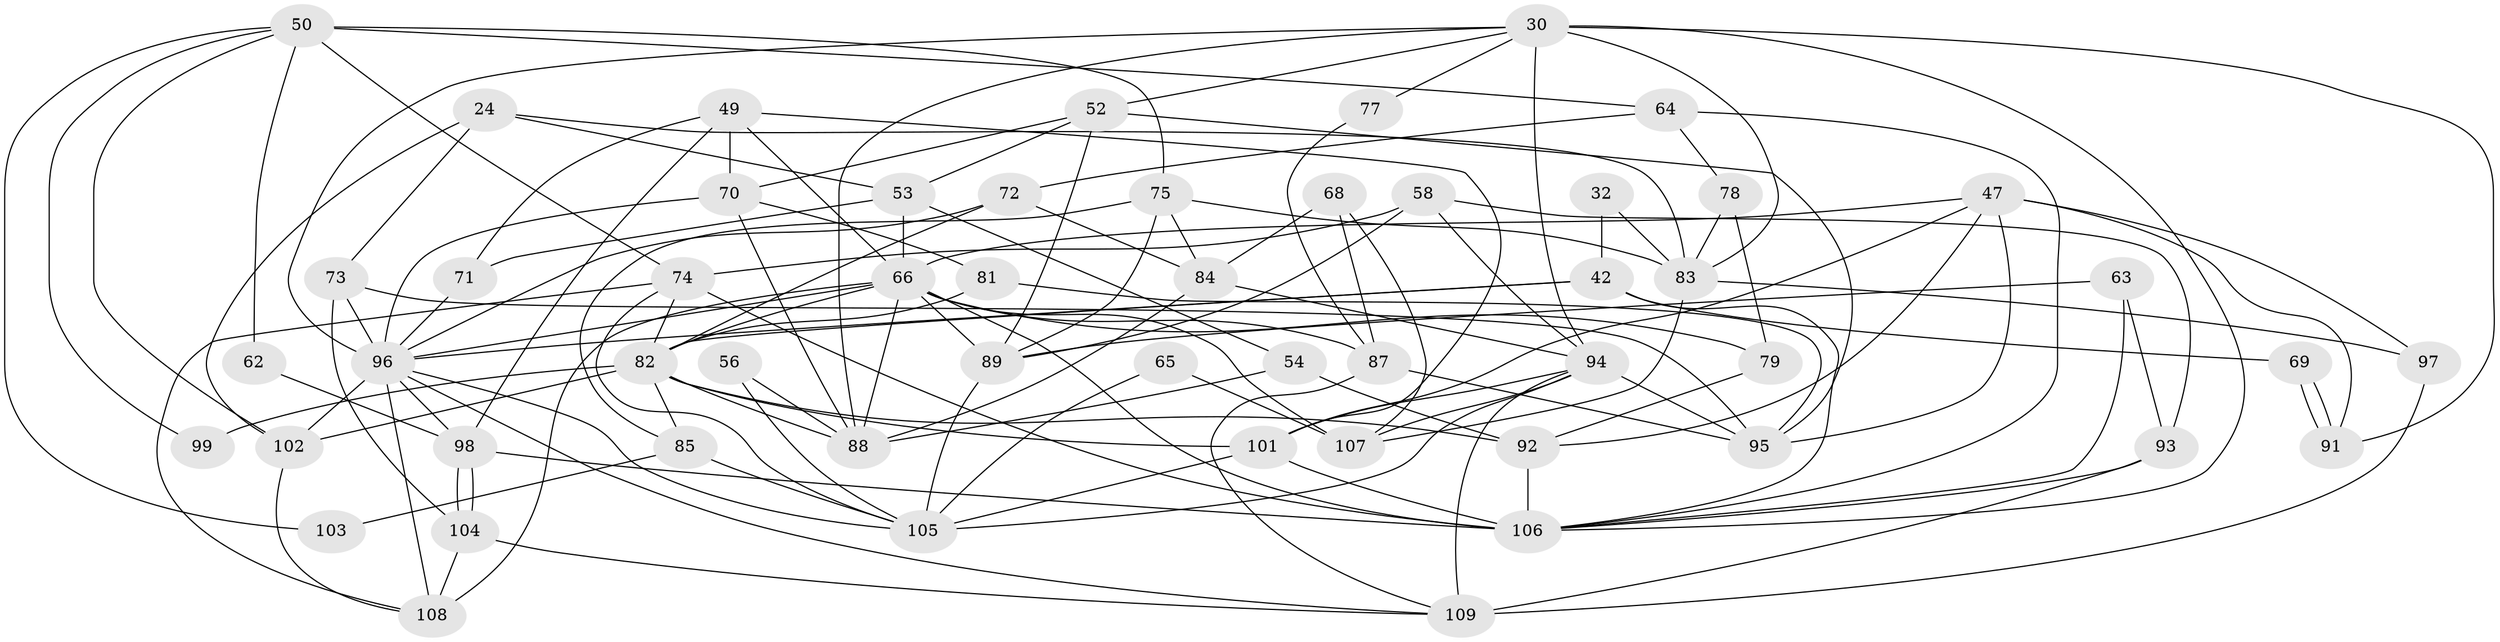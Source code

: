 // original degree distribution, {4: 0.27522935779816515, 6: 0.10091743119266056, 2: 0.12844036697247707, 5: 0.1743119266055046, 3: 0.27522935779816515, 7: 0.03669724770642202, 9: 0.009174311926605505}
// Generated by graph-tools (version 1.1) at 2025/50/03/09/25 04:50:13]
// undirected, 54 vertices, 135 edges
graph export_dot {
graph [start="1"]
  node [color=gray90,style=filled];
  24;
  30 [super="+18+20"];
  32;
  42;
  47 [super="+33"];
  49;
  50 [super="+41"];
  52;
  53 [super="+45"];
  54;
  56;
  58;
  62 [super="+60"];
  63;
  64;
  65;
  66 [super="+17+39+57+28"];
  68;
  69;
  70 [super="+7+40"];
  71 [super="+16"];
  72;
  73 [super="+8"];
  74 [super="+55"];
  75;
  77;
  78;
  79;
  81;
  82 [super="+76+21"];
  83 [super="+2"];
  84;
  85;
  87 [super="+67"];
  88 [super="+1+51"];
  89 [super="+37"];
  91;
  92 [super="+5"];
  93 [super="+43"];
  94 [super="+14+38"];
  95;
  96 [super="+29+59+90"];
  97;
  98 [super="+19+35"];
  99;
  101 [super="+100"];
  102 [super="+46"];
  103;
  104;
  105 [super="+34"];
  106 [super="+22+86+44+61"];
  107 [super="+13"];
  108 [super="+23+80"];
  109 [super="+31"];
  24 -- 53;
  24 -- 73 [weight=2];
  24 -- 102;
  24 -- 83;
  30 -- 91;
  30 -- 83;
  30 -- 52;
  30 -- 94;
  30 -- 77;
  30 -- 88;
  30 -- 96;
  30 -- 106 [weight=2];
  32 -- 83;
  32 -- 42;
  42 -- 69;
  42 -- 96;
  42 -- 82;
  42 -- 106;
  47 -- 92;
  47 -- 91;
  47 -- 97;
  47 -- 95;
  47 -- 101 [weight=2];
  47 -- 66;
  49 -- 71;
  49 -- 98;
  49 -- 101;
  49 -- 66;
  49 -- 70;
  50 -- 74 [weight=2];
  50 -- 102;
  50 -- 103;
  50 -- 64;
  50 -- 99;
  50 -- 75;
  50 -- 62;
  52 -- 95;
  52 -- 89;
  52 -- 70;
  52 -- 53;
  53 -- 54;
  53 -- 66;
  53 -- 71;
  54 -- 88;
  54 -- 92;
  56 -- 105;
  56 -- 88;
  58 -- 93;
  58 -- 74;
  58 -- 94;
  58 -- 89;
  62 -- 98 [weight=2];
  63 -- 93;
  63 -- 89;
  63 -- 106;
  64 -- 72;
  64 -- 78;
  64 -- 106;
  65 -- 105;
  65 -- 107;
  66 -- 89 [weight=2];
  66 -- 108 [weight=3];
  66 -- 106 [weight=3];
  66 -- 107 [weight=2];
  66 -- 88;
  66 -- 82;
  66 -- 87 [weight=2];
  66 -- 79;
  66 -- 96;
  68 -- 84;
  68 -- 87;
  68 -- 107;
  69 -- 91;
  69 -- 91;
  70 -- 81;
  70 -- 88;
  70 -- 96;
  71 -- 96;
  72 -- 84;
  72 -- 82;
  72 -- 96;
  73 -- 104;
  73 -- 95;
  73 -- 96;
  74 -- 105 [weight=2];
  74 -- 82;
  74 -- 106 [weight=2];
  74 -- 108 [weight=2];
  75 -- 85;
  75 -- 83;
  75 -- 84;
  75 -- 89;
  77 -- 87;
  78 -- 79;
  78 -- 83;
  79 -- 92;
  81 -- 95;
  81 -- 82;
  82 -- 101;
  82 -- 99;
  82 -- 85;
  82 -- 102 [weight=2];
  82 -- 88 [weight=2];
  82 -- 92;
  83 -- 107 [weight=2];
  83 -- 97;
  84 -- 88;
  84 -- 94;
  85 -- 103;
  85 -- 105;
  87 -- 95;
  87 -- 109;
  89 -- 105 [weight=2];
  92 -- 106;
  93 -- 109 [weight=2];
  93 -- 106;
  94 -- 95;
  94 -- 105;
  94 -- 109;
  94 -- 107;
  94 -- 101;
  96 -- 105;
  96 -- 98;
  96 -- 108;
  96 -- 102;
  96 -- 109;
  97 -- 109;
  98 -- 104;
  98 -- 104;
  98 -- 106 [weight=3];
  101 -- 105 [weight=3];
  101 -- 106 [weight=2];
  102 -- 108;
  104 -- 108;
  104 -- 109;
}
